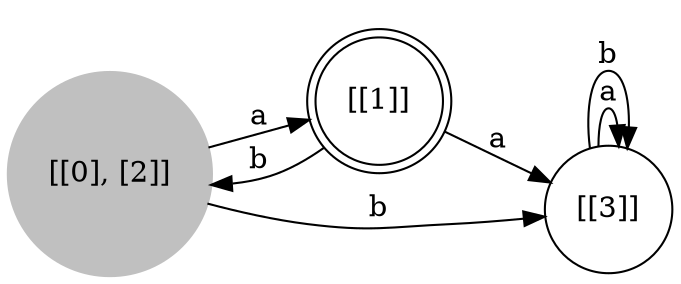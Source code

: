 digraph automate {
	rankdir=LR;
	size="8,5";
    node  [shape = circle];
    "[[0], [2]]"  [style = "filled",color ="gray"];
    "[[1]]"  [shape = "doublecircle"];
    "[[0], [2]]" -> "[[1]]" [label= "a"];
    "[[0], [2]]" -> "[[3]]" [label= "b"];
    "[[1]]" -> "[[3]]" [label= "a"];
    "[[1]]" -> "[[0], [2]]" [label= "b"];
    "[[3]]" -> "[[3]]" [label= "a"];
    "[[3]]" -> "[[3]]" [label= "b"];
}